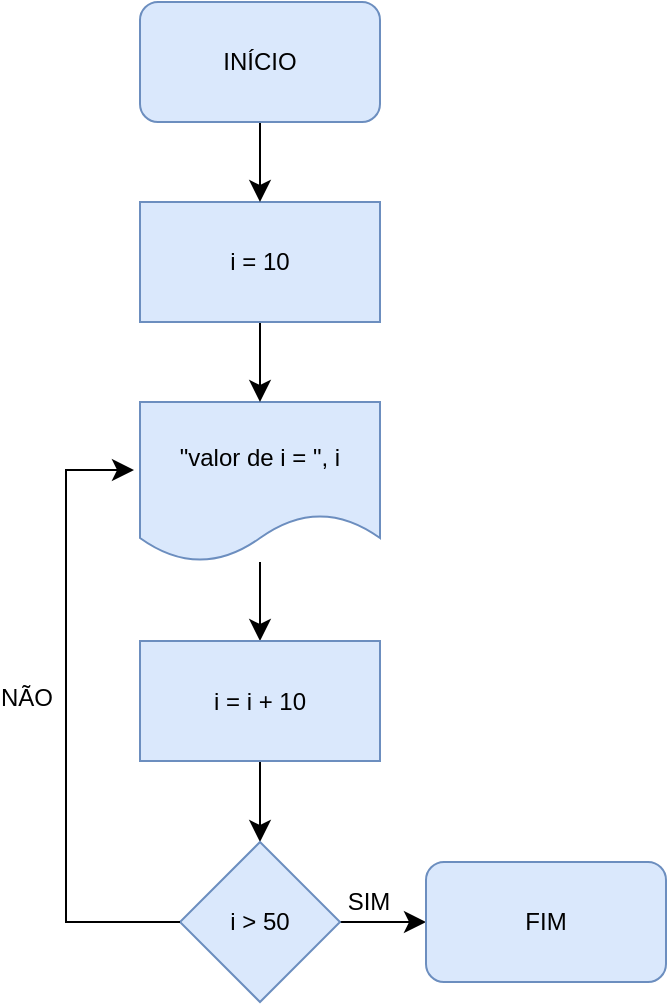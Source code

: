 <mxfile version="26.0.12">
  <diagram name="Página-1" id="ZG89Vh-_nIyCFlYWtU8B">
    <mxGraphModel dx="2812" dy="2458" grid="1" gridSize="10" guides="1" tooltips="1" connect="1" arrows="1" fold="1" page="1" pageScale="1" pageWidth="1169" pageHeight="827" math="0" shadow="0">
      <root>
        <mxCell id="0" />
        <mxCell id="1" parent="0" />
        <mxCell id="Uvg-IymhiJ07D4PzWDys-4" value="" style="edgeStyle=none;curved=1;rounded=0;orthogonalLoop=1;jettySize=auto;html=1;fontSize=12;startSize=8;endSize=8;" edge="1" parent="1" source="Uvg-IymhiJ07D4PzWDys-1" target="Uvg-IymhiJ07D4PzWDys-3">
          <mxGeometry relative="1" as="geometry" />
        </mxCell>
        <mxCell id="Uvg-IymhiJ07D4PzWDys-1" value="&quot;valor de i = &quot;, i" style="shape=document;whiteSpace=wrap;html=1;boundedLbl=1;fillColor=#dae8fc;strokeColor=#6c8ebf;" vertex="1" parent="1">
          <mxGeometry x="-1863" y="-1360" width="120" height="80" as="geometry" />
        </mxCell>
        <mxCell id="Uvg-IymhiJ07D4PzWDys-6" value="" style="edgeStyle=none;curved=1;rounded=0;orthogonalLoop=1;jettySize=auto;html=1;fontSize=12;startSize=8;endSize=8;" edge="1" parent="1" source="Uvg-IymhiJ07D4PzWDys-3" target="Uvg-IymhiJ07D4PzWDys-5">
          <mxGeometry relative="1" as="geometry" />
        </mxCell>
        <mxCell id="Uvg-IymhiJ07D4PzWDys-3" value="i = i + 10" style="whiteSpace=wrap;html=1;fillColor=#dae8fc;strokeColor=#6c8ebf;" vertex="1" parent="1">
          <mxGeometry x="-1863" y="-1240.5" width="120" height="60" as="geometry" />
        </mxCell>
        <mxCell id="Uvg-IymhiJ07D4PzWDys-9" value="" style="edgeStyle=none;curved=1;rounded=0;orthogonalLoop=1;jettySize=auto;html=1;fontSize=12;startSize=8;endSize=8;" edge="1" parent="1" source="Uvg-IymhiJ07D4PzWDys-5" target="Uvg-IymhiJ07D4PzWDys-8">
          <mxGeometry relative="1" as="geometry" />
        </mxCell>
        <mxCell id="Uvg-IymhiJ07D4PzWDys-10" value="SIM" style="edgeLabel;html=1;align=center;verticalAlign=middle;resizable=0;points=[];fontSize=12;labelBackgroundColor=none;" vertex="1" connectable="0" parent="Uvg-IymhiJ07D4PzWDys-9">
          <mxGeometry x="-0.34" y="-2" relative="1" as="geometry">
            <mxPoint y="-12" as="offset" />
          </mxGeometry>
        </mxCell>
        <mxCell id="Uvg-IymhiJ07D4PzWDys-5" value="i &amp;gt; 50" style="rhombus;whiteSpace=wrap;html=1;fillColor=#dae8fc;strokeColor=#6c8ebf;" vertex="1" parent="1">
          <mxGeometry x="-1843" y="-1140" width="80" height="80" as="geometry" />
        </mxCell>
        <mxCell id="Uvg-IymhiJ07D4PzWDys-7" style="edgeStyle=none;curved=0;rounded=0;orthogonalLoop=1;jettySize=auto;html=1;entryX=-0.025;entryY=0.425;entryDx=0;entryDy=0;entryPerimeter=0;fontSize=12;startSize=8;endSize=8;" edge="1" parent="1" source="Uvg-IymhiJ07D4PzWDys-5" target="Uvg-IymhiJ07D4PzWDys-1">
          <mxGeometry relative="1" as="geometry">
            <Array as="points">
              <mxPoint x="-1900" y="-1100" />
              <mxPoint x="-1900" y="-1326" />
            </Array>
          </mxGeometry>
        </mxCell>
        <mxCell id="Uvg-IymhiJ07D4PzWDys-12" value="NÃO" style="edgeLabel;html=1;align=center;verticalAlign=middle;resizable=0;points=[];fontSize=12;labelBackgroundColor=none;" vertex="1" connectable="0" parent="Uvg-IymhiJ07D4PzWDys-7">
          <mxGeometry x="0.068" y="1" relative="1" as="geometry">
            <mxPoint x="-19" as="offset" />
          </mxGeometry>
        </mxCell>
        <mxCell id="Uvg-IymhiJ07D4PzWDys-8" value="FIM" style="rounded=1;whiteSpace=wrap;html=1;fillColor=#dae8fc;strokeColor=#6c8ebf;" vertex="1" parent="1">
          <mxGeometry x="-1720" y="-1130" width="120" height="60" as="geometry" />
        </mxCell>
        <mxCell id="Uvg-IymhiJ07D4PzWDys-16" style="edgeStyle=none;curved=1;rounded=0;orthogonalLoop=1;jettySize=auto;html=1;entryX=0.5;entryY=0;entryDx=0;entryDy=0;fontSize=12;startSize=8;endSize=8;" edge="1" parent="1" source="Uvg-IymhiJ07D4PzWDys-13" target="Uvg-IymhiJ07D4PzWDys-1">
          <mxGeometry relative="1" as="geometry" />
        </mxCell>
        <mxCell id="Uvg-IymhiJ07D4PzWDys-13" value="i = 10" style="rounded=0;whiteSpace=wrap;html=1;fillColor=#dae8fc;strokeColor=#6c8ebf;" vertex="1" parent="1">
          <mxGeometry x="-1863" y="-1460" width="120" height="60" as="geometry" />
        </mxCell>
        <mxCell id="Uvg-IymhiJ07D4PzWDys-18" style="edgeStyle=none;curved=1;rounded=0;orthogonalLoop=1;jettySize=auto;html=1;entryX=0.5;entryY=0;entryDx=0;entryDy=0;fontSize=12;startSize=8;endSize=8;" edge="1" parent="1" source="Uvg-IymhiJ07D4PzWDys-17" target="Uvg-IymhiJ07D4PzWDys-13">
          <mxGeometry relative="1" as="geometry" />
        </mxCell>
        <mxCell id="Uvg-IymhiJ07D4PzWDys-17" value="INÍCIO" style="rounded=1;whiteSpace=wrap;html=1;fillColor=#dae8fc;strokeColor=#6c8ebf;" vertex="1" parent="1">
          <mxGeometry x="-1863" y="-1560" width="120" height="60" as="geometry" />
        </mxCell>
      </root>
    </mxGraphModel>
  </diagram>
</mxfile>
